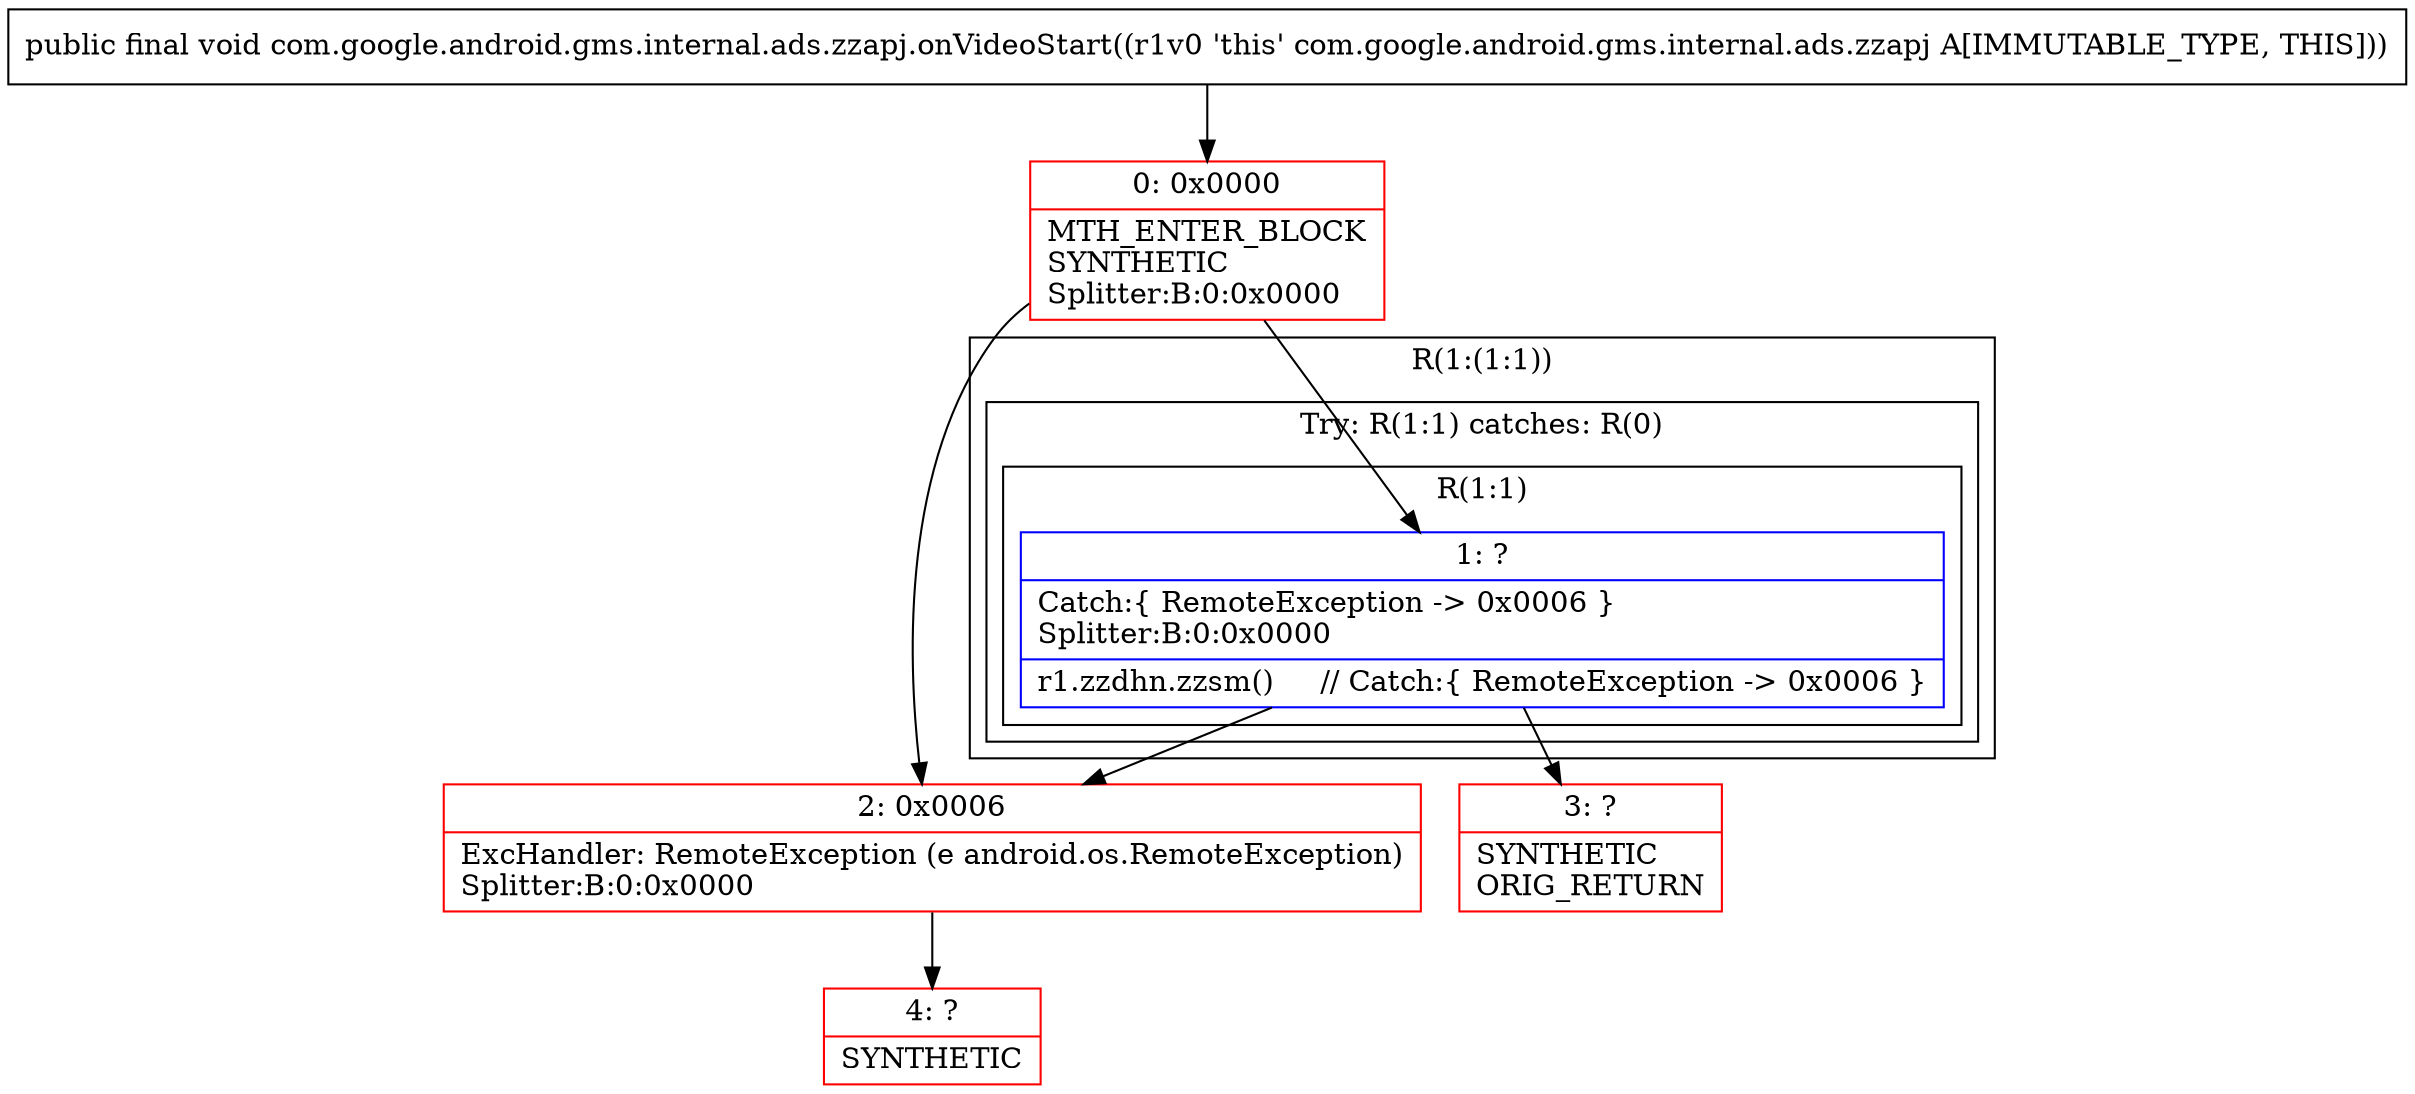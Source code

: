 digraph "CFG forcom.google.android.gms.internal.ads.zzapj.onVideoStart()V" {
subgraph cluster_Region_1051491630 {
label = "R(1:(1:1))";
node [shape=record,color=blue];
subgraph cluster_TryCatchRegion_1038578004 {
label = "Try: R(1:1) catches: R(0)";
node [shape=record,color=blue];
subgraph cluster_Region_1950147696 {
label = "R(1:1)";
node [shape=record,color=blue];
Node_1 [shape=record,label="{1\:\ ?|Catch:\{ RemoteException \-\> 0x0006 \}\lSplitter:B:0:0x0000\l|r1.zzdhn.zzsm()     \/\/ Catch:\{ RemoteException \-\> 0x0006 \}\l}"];
}
subgraph cluster_Region_1123770232 {
label = "R(0) | ExcHandler: RemoteException (e android.os.RemoteException)\l";
node [shape=record,color=blue];
}
}
}
subgraph cluster_Region_1123770232 {
label = "R(0) | ExcHandler: RemoteException (e android.os.RemoteException)\l";
node [shape=record,color=blue];
}
Node_0 [shape=record,color=red,label="{0\:\ 0x0000|MTH_ENTER_BLOCK\lSYNTHETIC\lSplitter:B:0:0x0000\l}"];
Node_2 [shape=record,color=red,label="{2\:\ 0x0006|ExcHandler: RemoteException (e android.os.RemoteException)\lSplitter:B:0:0x0000\l}"];
Node_3 [shape=record,color=red,label="{3\:\ ?|SYNTHETIC\lORIG_RETURN\l}"];
Node_4 [shape=record,color=red,label="{4\:\ ?|SYNTHETIC\l}"];
MethodNode[shape=record,label="{public final void com.google.android.gms.internal.ads.zzapj.onVideoStart((r1v0 'this' com.google.android.gms.internal.ads.zzapj A[IMMUTABLE_TYPE, THIS])) }"];
MethodNode -> Node_0;
Node_1 -> Node_2;
Node_1 -> Node_3;
Node_0 -> Node_1;
Node_0 -> Node_2;
Node_2 -> Node_4;
}

